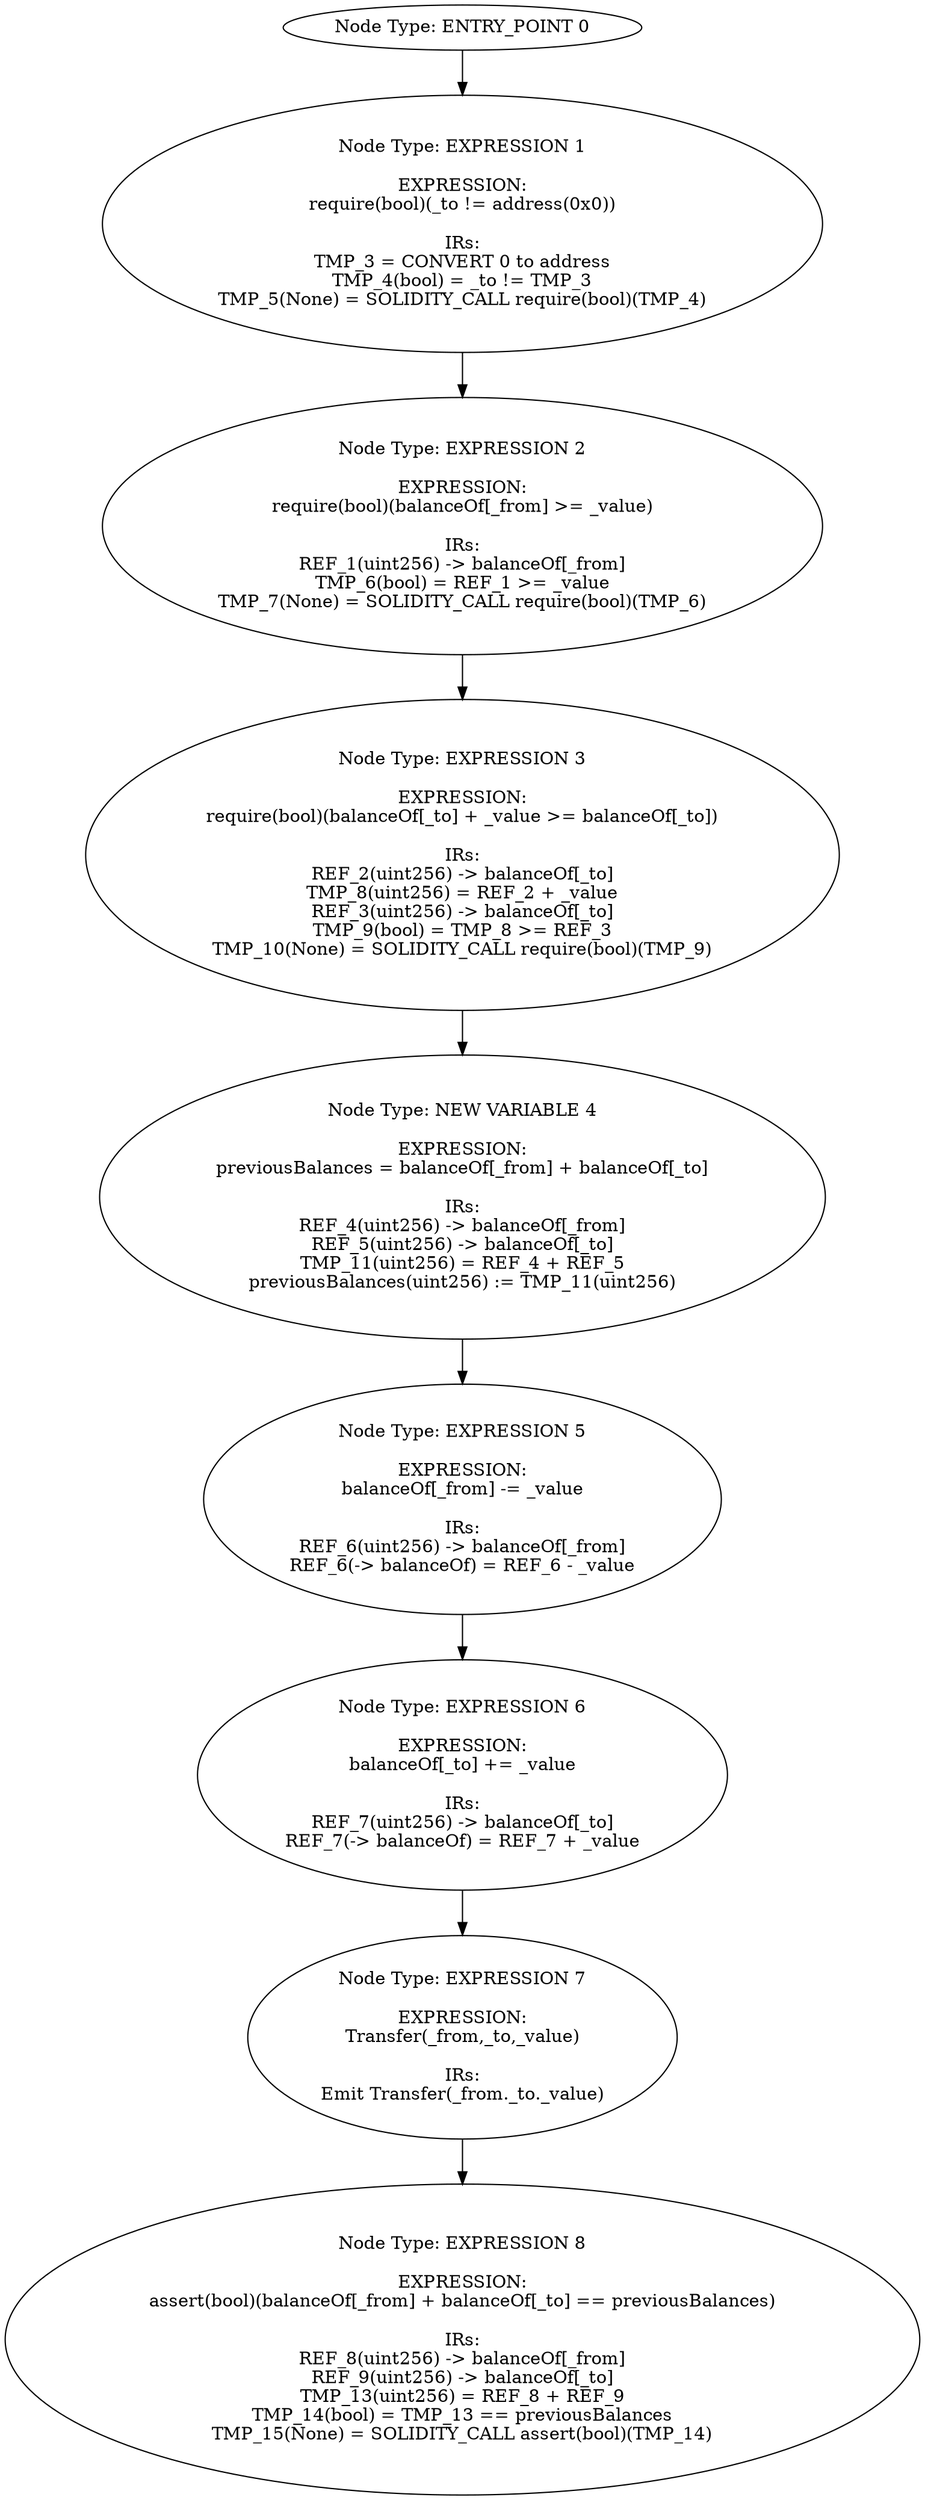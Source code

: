 digraph{
0[label="Node Type: ENTRY_POINT 0
"];
0->1;
1[label="Node Type: EXPRESSION 1

EXPRESSION:
require(bool)(_to != address(0x0))

IRs:
TMP_3 = CONVERT 0 to address
TMP_4(bool) = _to != TMP_3
TMP_5(None) = SOLIDITY_CALL require(bool)(TMP_4)"];
1->2;
2[label="Node Type: EXPRESSION 2

EXPRESSION:
require(bool)(balanceOf[_from] >= _value)

IRs:
REF_1(uint256) -> balanceOf[_from]
TMP_6(bool) = REF_1 >= _value
TMP_7(None) = SOLIDITY_CALL require(bool)(TMP_6)"];
2->3;
3[label="Node Type: EXPRESSION 3

EXPRESSION:
require(bool)(balanceOf[_to] + _value >= balanceOf[_to])

IRs:
REF_2(uint256) -> balanceOf[_to]
TMP_8(uint256) = REF_2 + _value
REF_3(uint256) -> balanceOf[_to]
TMP_9(bool) = TMP_8 >= REF_3
TMP_10(None) = SOLIDITY_CALL require(bool)(TMP_9)"];
3->4;
4[label="Node Type: NEW VARIABLE 4

EXPRESSION:
previousBalances = balanceOf[_from] + balanceOf[_to]

IRs:
REF_4(uint256) -> balanceOf[_from]
REF_5(uint256) -> balanceOf[_to]
TMP_11(uint256) = REF_4 + REF_5
previousBalances(uint256) := TMP_11(uint256)"];
4->5;
5[label="Node Type: EXPRESSION 5

EXPRESSION:
balanceOf[_from] -= _value

IRs:
REF_6(uint256) -> balanceOf[_from]
REF_6(-> balanceOf) = REF_6 - _value"];
5->6;
6[label="Node Type: EXPRESSION 6

EXPRESSION:
balanceOf[_to] += _value

IRs:
REF_7(uint256) -> balanceOf[_to]
REF_7(-> balanceOf) = REF_7 + _value"];
6->7;
7[label="Node Type: EXPRESSION 7

EXPRESSION:
Transfer(_from,_to,_value)

IRs:
Emit Transfer(_from._to._value)"];
7->8;
8[label="Node Type: EXPRESSION 8

EXPRESSION:
assert(bool)(balanceOf[_from] + balanceOf[_to] == previousBalances)

IRs:
REF_8(uint256) -> balanceOf[_from]
REF_9(uint256) -> balanceOf[_to]
TMP_13(uint256) = REF_8 + REF_9
TMP_14(bool) = TMP_13 == previousBalances
TMP_15(None) = SOLIDITY_CALL assert(bool)(TMP_14)"];
}
